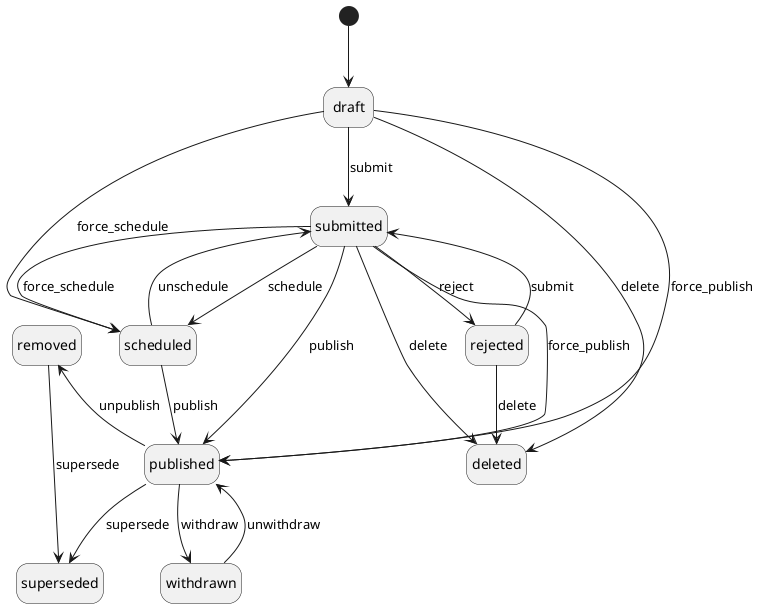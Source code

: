 @startuml edition_state_transitions
hide empty description

[*] --> draft

draft --> deleted: delete
submitted --> deleted: delete
rejected --> deleted: delete

draft --> submitted: submit
rejected --> submitted: submit

submitted --> rejected: reject
submitted --> scheduled: schedule

draft --> scheduled: force_schedule
submitted --> scheduled: force_schedule

scheduled -u-> submitted: unschedule

submitted --> published: publish
scheduled --> published: publish

draft -[norank]-> published: force_publish
submitted -[norank]-> published: force_publish

published -u-> removed: unpublish

published --> superseded: supersede

published --> withdrawn: withdraw

withdrawn --> published: unwithdraw

removed --> superseded: supersede

@enduml